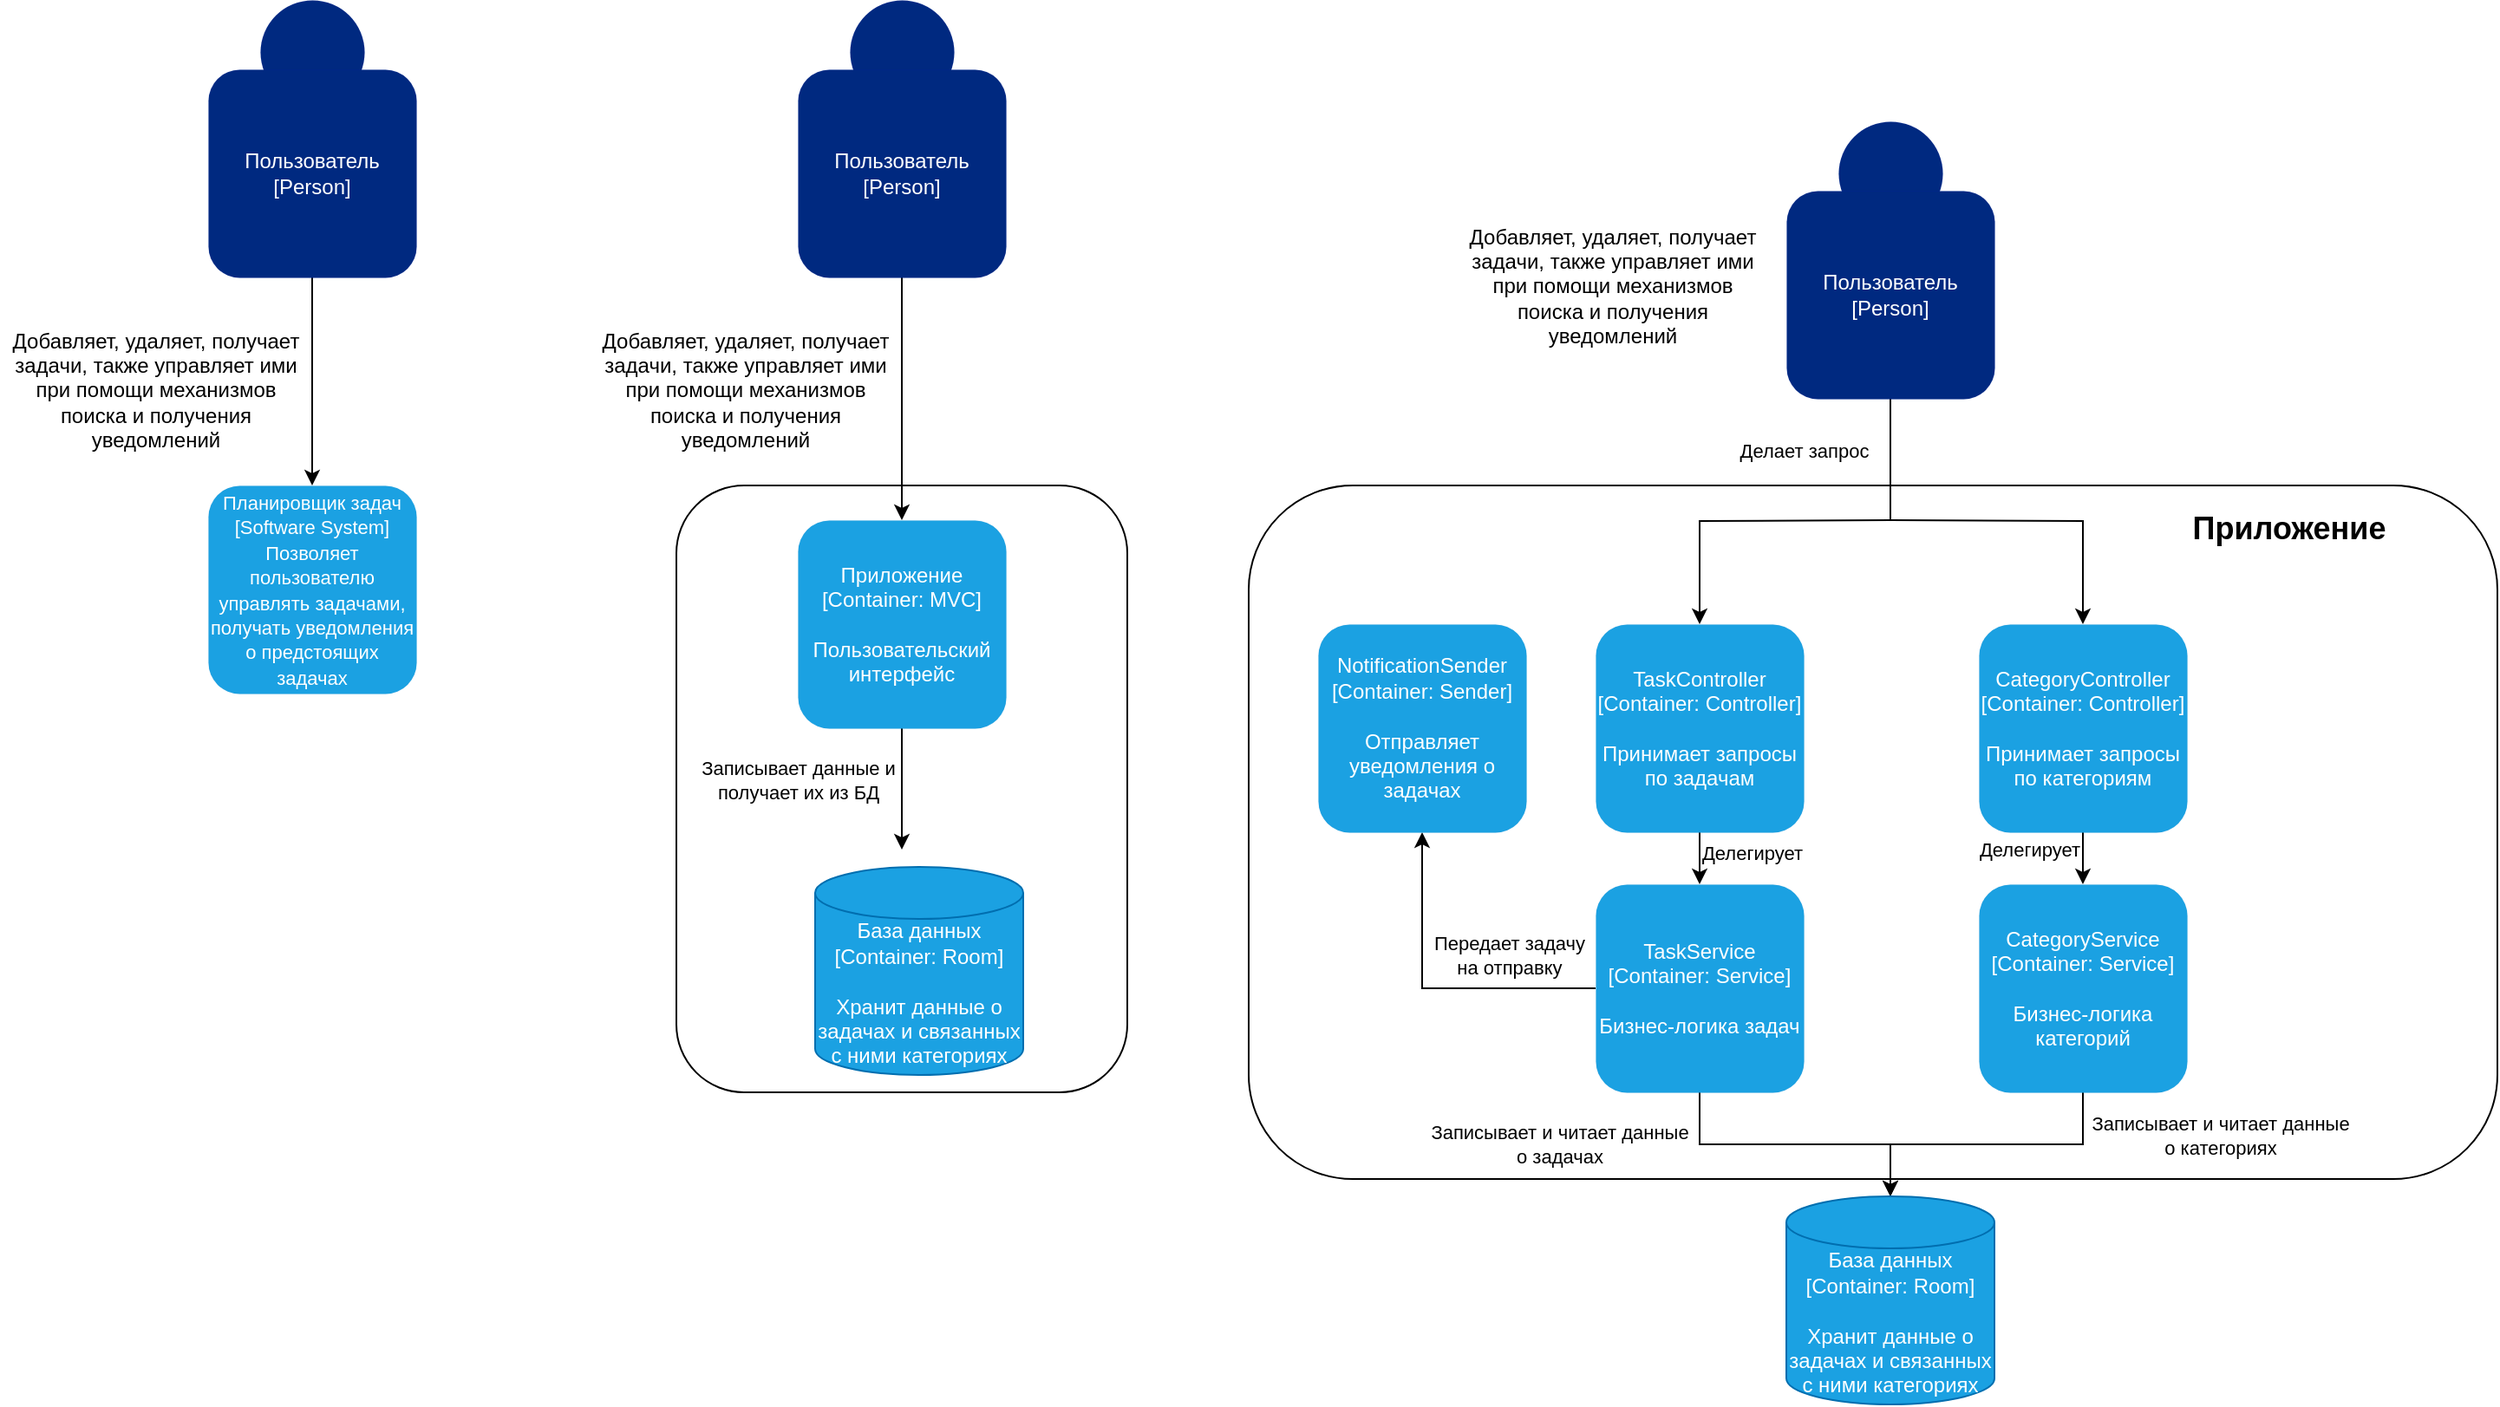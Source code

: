 <mxfile version="26.0.16">
  <diagram name="Страница — 1" id="6t5nJMEI3KqYbJPO9t5t">
    <mxGraphModel dx="1122" dy="725" grid="1" gridSize="10" guides="1" tooltips="1" connect="1" arrows="1" fold="1" page="1" pageScale="1" pageWidth="827" pageHeight="1169" math="0" shadow="0">
      <root>
        <mxCell id="0" />
        <mxCell id="1" parent="0" />
        <mxCell id="RTn24-GKLK9f-faSXiBH-3" value="" style="ellipse;whiteSpace=wrap;html=1;aspect=fixed;fillColor=light-dark(#002980,#6DB2FF);fontColor=#ffffff;strokeColor=#001DBC;strokeWidth=0;" parent="1" vertex="1">
          <mxGeometry x="190" y="80" width="60" height="60" as="geometry" />
        </mxCell>
        <mxCell id="RTn24-GKLK9f-faSXiBH-7" style="edgeStyle=orthogonalEdgeStyle;rounded=0;orthogonalLoop=1;jettySize=auto;html=1;exitX=0.5;exitY=1;exitDx=0;exitDy=0;entryX=0.5;entryY=0;entryDx=0;entryDy=0;" parent="1" source="RTn24-GKLK9f-faSXiBH-4" target="RTn24-GKLK9f-faSXiBH-6" edge="1">
          <mxGeometry relative="1" as="geometry" />
        </mxCell>
        <mxCell id="RTn24-GKLK9f-faSXiBH-4" value="&lt;div&gt;Пользователь&lt;/div&gt;&lt;div&gt;[Person]&lt;/div&gt;" style="rounded=1;whiteSpace=wrap;html=1;fillColor=light-dark(#002980,#6DB2FF);fontColor=#ffffff;strokeColor=#001DBC;strokeWidth=0;" parent="1" vertex="1">
          <mxGeometry x="160" y="120" width="120" height="120" as="geometry" />
        </mxCell>
        <mxCell id="RTn24-GKLK9f-faSXiBH-6" value="&lt;div&gt;&lt;font style=&quot;font-size: 11px;&quot;&gt;Планировщик задач&lt;/font&gt;&lt;/div&gt;&lt;div&gt;&lt;font style=&quot;font-size: 11px;&quot;&gt;[Software System]&lt;/font&gt;&lt;/div&gt;&lt;div&gt;&lt;font style=&quot;font-size: 11px;&quot;&gt;Позволяет пользователю управлять задачами, получать уведомления о предстоящих задачах&lt;/font&gt;&lt;/div&gt;" style="rounded=1;whiteSpace=wrap;html=1;fillColor=#1ba1e2;fontColor=#ffffff;strokeColor=#006EAF;strokeWidth=0;" parent="1" vertex="1">
          <mxGeometry x="160" y="360" width="120" height="120" as="geometry" />
        </mxCell>
        <mxCell id="RTn24-GKLK9f-faSXiBH-8" value="Добавляет, удаляет, получает задачи, также управляет ими при помощи механизмов поиска и получения уведомлений" style="text;html=1;align=center;verticalAlign=middle;whiteSpace=wrap;rounded=0;" parent="1" vertex="1">
          <mxGeometry x="40" y="290" width="180" height="30" as="geometry" />
        </mxCell>
        <mxCell id="RTn24-GKLK9f-faSXiBH-9" value="" style="ellipse;whiteSpace=wrap;html=1;aspect=fixed;fillColor=light-dark(#002980,#6DB2FF);fontColor=#ffffff;strokeColor=#001DBC;strokeWidth=0;" parent="1" vertex="1">
          <mxGeometry x="530" y="80" width="60" height="60" as="geometry" />
        </mxCell>
        <mxCell id="RTn24-GKLK9f-faSXiBH-13" value="Добавляет, удаляет, получает задачи, также управляет ими при помощи механизмов поиска и получения уведомлений" style="text;html=1;align=center;verticalAlign=middle;whiteSpace=wrap;rounded=0;" parent="1" vertex="1">
          <mxGeometry x="380" y="290" width="180" height="30" as="geometry" />
        </mxCell>
        <mxCell id="RTn24-GKLK9f-faSXiBH-14" value="" style="rounded=1;whiteSpace=wrap;html=1;" parent="1" vertex="1">
          <mxGeometry x="430" y="360" width="260" height="350" as="geometry" />
        </mxCell>
        <mxCell id="RTn24-GKLK9f-faSXiBH-26" style="edgeStyle=orthogonalEdgeStyle;rounded=0;orthogonalLoop=1;jettySize=auto;html=1;exitX=0.5;exitY=1;exitDx=0;exitDy=0;entryX=0.5;entryY=0;entryDx=0;entryDy=0;" parent="1" source="RTn24-GKLK9f-faSXiBH-25" edge="1">
          <mxGeometry relative="1" as="geometry">
            <mxPoint x="560" y="380" as="targetPoint" />
          </mxGeometry>
        </mxCell>
        <mxCell id="RTn24-GKLK9f-faSXiBH-25" value="&lt;div&gt;Пользователь&lt;/div&gt;&lt;div&gt;[Person]&lt;/div&gt;" style="rounded=1;whiteSpace=wrap;html=1;fillColor=light-dark(#002980,#6DB2FF);fontColor=#ffffff;strokeColor=#001DBC;strokeWidth=0;" parent="1" vertex="1">
          <mxGeometry x="500" y="120" width="120" height="120" as="geometry" />
        </mxCell>
        <mxCell id="RTn24-GKLK9f-faSXiBH-28" style="edgeStyle=orthogonalEdgeStyle;rounded=0;orthogonalLoop=1;jettySize=auto;html=1;exitX=0.5;exitY=1;exitDx=0;exitDy=0;entryX=0.5;entryY=0;entryDx=0;entryDy=0;" parent="1" source="RTn24-GKLK9f-faSXiBH-27" edge="1">
          <mxGeometry relative="1" as="geometry">
            <mxPoint x="560" y="570" as="targetPoint" />
          </mxGeometry>
        </mxCell>
        <mxCell id="RTn24-GKLK9f-faSXiBH-29" value="&lt;div&gt;Записывает данные и&lt;/div&gt;&lt;div&gt;получает их из БД&lt;/div&gt;" style="edgeLabel;html=1;align=center;verticalAlign=middle;resizable=0;points=[];" parent="RTn24-GKLK9f-faSXiBH-28" vertex="1" connectable="0">
          <mxGeometry x="-0.086" y="5" relative="1" as="geometry">
            <mxPoint x="-65" y="-2" as="offset" />
          </mxGeometry>
        </mxCell>
        <mxCell id="RTn24-GKLK9f-faSXiBH-27" value="&lt;div&gt;Приложение&lt;/div&gt;&lt;div&gt;[Container: MVC]&lt;/div&gt;&lt;div&gt;&lt;br&gt;&lt;/div&gt;&lt;div&gt;Пользовательский интерфейс&lt;/div&gt;" style="rounded=1;whiteSpace=wrap;html=1;fillColor=#1ba1e2;fontColor=#ffffff;strokeColor=#006EAF;strokeWidth=0;" parent="1" vertex="1">
          <mxGeometry x="500" y="380" width="120" height="120" as="geometry" />
        </mxCell>
        <mxCell id="RTn24-GKLK9f-faSXiBH-30" value="" style="ellipse;whiteSpace=wrap;html=1;aspect=fixed;fillColor=light-dark(#002980,#6DB2FF);fontColor=#ffffff;strokeColor=#001DBC;strokeWidth=0;" parent="1" vertex="1">
          <mxGeometry x="1100" y="150" width="60" height="60" as="geometry" />
        </mxCell>
        <mxCell id="RTn24-GKLK9f-faSXiBH-31" value="Добавляет, удаляет, получает задачи, также управляет ими при помощи механизмов поиска и получения уведомлений" style="text;html=1;align=center;verticalAlign=middle;whiteSpace=wrap;rounded=0;" parent="1" vertex="1">
          <mxGeometry x="880" y="230" width="180" height="30" as="geometry" />
        </mxCell>
        <mxCell id="RTn24-GKLK9f-faSXiBH-32" value="" style="rounded=1;whiteSpace=wrap;html=1;" parent="1" vertex="1">
          <mxGeometry x="760" y="360" width="720" height="400" as="geometry" />
        </mxCell>
        <mxCell id="RTn24-GKLK9f-faSXiBH-35" style="edgeStyle=orthogonalEdgeStyle;rounded=0;orthogonalLoop=1;jettySize=auto;html=1;exitX=0.5;exitY=1;exitDx=0;exitDy=0;entryX=0.5;entryY=0;entryDx=0;entryDy=0;entryPerimeter=0;" parent="1" source="RTn24-GKLK9f-faSXiBH-37" target="9IknAarSX3lfLPJH-1-4-1" edge="1">
          <mxGeometry relative="1" as="geometry">
            <mxPoint x="1130" y="750" as="targetPoint" />
          </mxGeometry>
        </mxCell>
        <mxCell id="RTn24-GKLK9f-faSXiBH-43" value="&lt;div&gt;Записывает и читает данные&lt;/div&gt;&lt;div&gt;о задачах&lt;/div&gt;" style="edgeLabel;html=1;align=center;verticalAlign=middle;resizable=0;points=[];" parent="RTn24-GKLK9f-faSXiBH-35" vertex="1" connectable="0">
          <mxGeometry x="-0.058" y="2" relative="1" as="geometry">
            <mxPoint x="-131" y="2" as="offset" />
          </mxGeometry>
        </mxCell>
        <mxCell id="RTn24-GKLK9f-faSXiBH-58" style="edgeStyle=orthogonalEdgeStyle;rounded=0;orthogonalLoop=1;jettySize=auto;html=1;exitX=0;exitY=0.5;exitDx=0;exitDy=0;entryX=0.5;entryY=1;entryDx=0;entryDy=0;" parent="1" source="RTn24-GKLK9f-faSXiBH-37" target="RTn24-GKLK9f-faSXiBH-51" edge="1">
          <mxGeometry relative="1" as="geometry" />
        </mxCell>
        <mxCell id="RTn24-GKLK9f-faSXiBH-59" value="&lt;div&gt;Передает задачу&lt;/div&gt;&lt;div&gt;на отправку&lt;/div&gt;" style="edgeLabel;html=1;align=center;verticalAlign=middle;resizable=0;points=[];" parent="RTn24-GKLK9f-faSXiBH-58" vertex="1" connectable="0">
          <mxGeometry x="0.183" y="-3" relative="1" as="geometry">
            <mxPoint x="47" y="-7" as="offset" />
          </mxGeometry>
        </mxCell>
        <mxCell id="RTn24-GKLK9f-faSXiBH-37" value="&lt;div&gt;TaskService&lt;/div&gt;&lt;div&gt;[Container: Service]&lt;/div&gt;&lt;div&gt;&lt;br&gt;&lt;/div&gt;&lt;div&gt;Бизнес-логика задач&lt;/div&gt;" style="rounded=1;whiteSpace=wrap;html=1;fillColor=#1ba1e2;fontColor=#ffffff;strokeColor=#006EAF;strokeWidth=0;" parent="1" vertex="1">
          <mxGeometry x="960" y="590" width="120" height="120" as="geometry" />
        </mxCell>
        <mxCell id="RTn24-GKLK9f-faSXiBH-38" style="edgeStyle=orthogonalEdgeStyle;rounded=0;orthogonalLoop=1;jettySize=auto;html=1;exitX=0.5;exitY=1;exitDx=0;exitDy=0;entryX=0.5;entryY=0;entryDx=0;entryDy=0;endArrow=none;startFill=0;" parent="1" source="RTn24-GKLK9f-faSXiBH-39" edge="1">
          <mxGeometry relative="1" as="geometry">
            <mxPoint x="1130" y="380" as="targetPoint" />
          </mxGeometry>
        </mxCell>
        <mxCell id="RTn24-GKLK9f-faSXiBH-39" value="&lt;div&gt;Пользователь&lt;/div&gt;&lt;div&gt;[Person]&lt;/div&gt;" style="rounded=1;whiteSpace=wrap;html=1;fillColor=light-dark(#002980,#6DB2FF);fontColor=#ffffff;strokeColor=#001DBC;strokeWidth=0;" parent="1" vertex="1">
          <mxGeometry x="1070" y="190" width="120" height="120" as="geometry" />
        </mxCell>
        <mxCell id="RTn24-GKLK9f-faSXiBH-54" style="edgeStyle=orthogonalEdgeStyle;rounded=0;orthogonalLoop=1;jettySize=auto;html=1;exitX=0.5;exitY=1;exitDx=0;exitDy=0;entryX=0.5;entryY=0;entryDx=0;entryDy=0;" parent="1" target="RTn24-GKLK9f-faSXiBH-47" edge="1">
          <mxGeometry relative="1" as="geometry">
            <mxPoint x="1130" y="380" as="sourcePoint" />
          </mxGeometry>
        </mxCell>
        <mxCell id="RTn24-GKLK9f-faSXiBH-55" style="edgeStyle=orthogonalEdgeStyle;rounded=0;orthogonalLoop=1;jettySize=auto;html=1;exitX=0.5;exitY=1;exitDx=0;exitDy=0;entryX=0.5;entryY=0;entryDx=0;entryDy=0;" parent="1" target="RTn24-GKLK9f-faSXiBH-49" edge="1">
          <mxGeometry relative="1" as="geometry">
            <mxPoint x="1130" y="380" as="sourcePoint" />
          </mxGeometry>
        </mxCell>
        <mxCell id="RTn24-GKLK9f-faSXiBH-56" value="Делает запрос" style="edgeLabel;html=1;align=center;verticalAlign=middle;resizable=0;points=[];" parent="RTn24-GKLK9f-faSXiBH-55" vertex="1" connectable="0">
          <mxGeometry x="-0.863" y="3" relative="1" as="geometry">
            <mxPoint x="-62" y="-37" as="offset" />
          </mxGeometry>
        </mxCell>
        <mxCell id="RTn24-GKLK9f-faSXiBH-45" style="edgeStyle=orthogonalEdgeStyle;rounded=0;orthogonalLoop=1;jettySize=auto;html=1;exitX=0.5;exitY=1;exitDx=0;exitDy=0;entryX=0.5;entryY=0;entryDx=0;entryDy=0;entryPerimeter=0;" parent="1" source="RTn24-GKLK9f-faSXiBH-44" target="9IknAarSX3lfLPJH-1-4-1" edge="1">
          <mxGeometry relative="1" as="geometry">
            <mxPoint x="1130" y="750" as="targetPoint" />
          </mxGeometry>
        </mxCell>
        <mxCell id="RTn24-GKLK9f-faSXiBH-46" value="Записывает и читает данные&lt;br&gt;о категориях" style="edgeLabel;html=1;align=center;verticalAlign=middle;resizable=0;points=[];" parent="RTn24-GKLK9f-faSXiBH-45" vertex="1" connectable="0">
          <mxGeometry x="-0.72" y="-1" relative="1" as="geometry">
            <mxPoint x="80" y="1" as="offset" />
          </mxGeometry>
        </mxCell>
        <mxCell id="RTn24-GKLK9f-faSXiBH-44" value="&lt;div&gt;CategoryService&lt;/div&gt;&lt;div&gt;[Container: Service]&lt;/div&gt;&lt;div&gt;&lt;br&gt;&lt;/div&gt;&lt;div&gt;Бизнес-логика категорий&lt;/div&gt;" style="rounded=1;whiteSpace=wrap;html=1;fillColor=#1ba1e2;fontColor=#ffffff;strokeColor=#006EAF;strokeWidth=0;" parent="1" vertex="1">
          <mxGeometry x="1181" y="590" width="120" height="120" as="geometry" />
        </mxCell>
        <mxCell id="RTn24-GKLK9f-faSXiBH-48" style="edgeStyle=orthogonalEdgeStyle;rounded=0;orthogonalLoop=1;jettySize=auto;html=1;exitX=0.5;exitY=1;exitDx=0;exitDy=0;entryX=0.5;entryY=0;entryDx=0;entryDy=0;" parent="1" source="RTn24-GKLK9f-faSXiBH-47" target="RTn24-GKLK9f-faSXiBH-37" edge="1">
          <mxGeometry relative="1" as="geometry" />
        </mxCell>
        <mxCell id="RTn24-GKLK9f-faSXiBH-52" value="Делегирует" style="edgeLabel;html=1;align=center;verticalAlign=middle;resizable=0;points=[];" parent="RTn24-GKLK9f-faSXiBH-48" vertex="1" connectable="0">
          <mxGeometry x="-0.22" y="6" relative="1" as="geometry">
            <mxPoint x="24" as="offset" />
          </mxGeometry>
        </mxCell>
        <mxCell id="RTn24-GKLK9f-faSXiBH-47" value="&lt;div&gt;TaskController&lt;/div&gt;&lt;div&gt;[Container: Controller]&lt;/div&gt;&lt;div&gt;&lt;br&gt;&lt;/div&gt;&lt;div&gt;Принимает запросы по задачам&lt;/div&gt;" style="rounded=1;whiteSpace=wrap;html=1;fillColor=#1ba1e2;fontColor=#ffffff;strokeColor=#006EAF;strokeWidth=0;" parent="1" vertex="1">
          <mxGeometry x="960" y="440" width="120" height="120" as="geometry" />
        </mxCell>
        <mxCell id="RTn24-GKLK9f-faSXiBH-50" style="edgeStyle=orthogonalEdgeStyle;rounded=0;orthogonalLoop=1;jettySize=auto;html=1;exitX=0.5;exitY=1;exitDx=0;exitDy=0;entryX=0.5;entryY=0;entryDx=0;entryDy=0;" parent="1" source="RTn24-GKLK9f-faSXiBH-49" target="RTn24-GKLK9f-faSXiBH-44" edge="1">
          <mxGeometry relative="1" as="geometry" />
        </mxCell>
        <mxCell id="RTn24-GKLK9f-faSXiBH-53" value="Делегирует" style="edgeLabel;html=1;align=center;verticalAlign=middle;resizable=0;points=[];" parent="RTn24-GKLK9f-faSXiBH-50" vertex="1" connectable="0">
          <mxGeometry x="0.016" y="7" relative="1" as="geometry">
            <mxPoint x="-38" y="-5" as="offset" />
          </mxGeometry>
        </mxCell>
        <mxCell id="RTn24-GKLK9f-faSXiBH-49" value="&lt;div&gt;CategoryController&lt;/div&gt;&lt;div&gt;[Container: Controller]&lt;/div&gt;&lt;div&gt;&lt;br&gt;&lt;/div&gt;&lt;div&gt;Принимает запросы по категориям&lt;/div&gt;" style="rounded=1;whiteSpace=wrap;html=1;fillColor=#1ba1e2;fontColor=#ffffff;strokeColor=#006EAF;strokeWidth=0;" parent="1" vertex="1">
          <mxGeometry x="1181" y="440" width="120" height="120" as="geometry" />
        </mxCell>
        <mxCell id="RTn24-GKLK9f-faSXiBH-51" value="&lt;div&gt;NotificationSender&lt;/div&gt;&lt;div&gt;[Container: Sender]&lt;/div&gt;&lt;div&gt;&lt;br&gt;&lt;/div&gt;&lt;div&gt;Отправляет уведомления о задачах&lt;/div&gt;" style="rounded=1;whiteSpace=wrap;html=1;fillColor=#1ba1e2;fontColor=#ffffff;strokeColor=#006EAF;strokeWidth=0;" parent="1" vertex="1">
          <mxGeometry x="800" y="440" width="120" height="120" as="geometry" />
        </mxCell>
        <mxCell id="RTn24-GKLK9f-faSXiBH-57" value="&lt;font style=&quot;font-size: 18px;&quot;&gt;&lt;b&gt;Приложение&lt;/b&gt;&lt;/font&gt;" style="text;html=1;align=center;verticalAlign=middle;whiteSpace=wrap;rounded=0;" parent="1" vertex="1">
          <mxGeometry x="1330" y="370" width="60" height="30" as="geometry" />
        </mxCell>
        <mxCell id="9IknAarSX3lfLPJH-1-4-1" value="&lt;div&gt;База данных&lt;/div&gt;&lt;div&gt;[Container: Room]&lt;/div&gt;&lt;div&gt;&lt;br&gt;&lt;/div&gt;&lt;div&gt;Хранит данные о задачах и связанных с ними категориях&lt;/div&gt;" style="shape=cylinder3;whiteSpace=wrap;html=1;boundedLbl=1;backgroundOutline=1;size=15;fillColor=#1ba1e2;strokeColor=#006EAF;fontColor=#ffffff;" vertex="1" parent="1">
          <mxGeometry x="1070" y="770" width="120" height="120" as="geometry" />
        </mxCell>
        <mxCell id="9IknAarSX3lfLPJH-1-4-2" value="&lt;div&gt;База данных&lt;/div&gt;&lt;div&gt;[Container: Room]&lt;/div&gt;&lt;div&gt;&lt;br&gt;&lt;/div&gt;&lt;div&gt;Хранит данные о задачах и связанных с ними категориях&lt;/div&gt;" style="shape=cylinder3;whiteSpace=wrap;html=1;boundedLbl=1;backgroundOutline=1;size=15;fillColor=#1ba1e2;strokeColor=#006EAF;fontColor=#ffffff;" vertex="1" parent="1">
          <mxGeometry x="510" y="580" width="120" height="120" as="geometry" />
        </mxCell>
      </root>
    </mxGraphModel>
  </diagram>
</mxfile>
